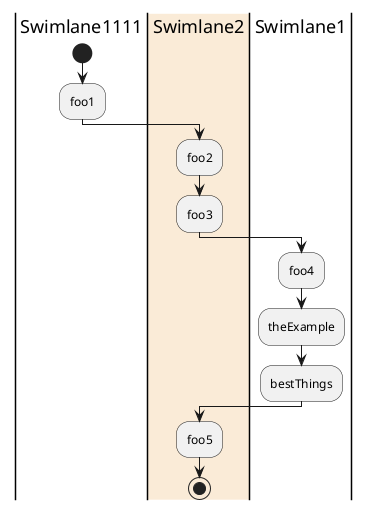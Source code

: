 @startuml
|Swimlane1111|
start
:foo1;
|#AntiqueWhite|Swimlane2|
:foo2;
:foo3;
|Swimlane1|
:foo4;
:theExample;
:bestThings;
|Swimlane2|
:foo5;
stop
@enduml

